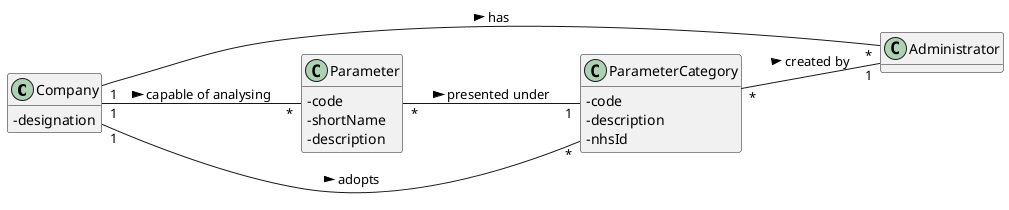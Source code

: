 @startuml
hide methods
left to right direction
skinparam classAttributeIconSize 0


class Company {
  -designation
}

class Administrator {

}

class Parameter {
  -code
  -shortName
  -description
}

class ParameterCategory {
  -code
  -description
  -nhsId
}



Company "1" -- "*" Administrator : has  >
Company "1" -- "*" ParameterCategory : adopts >
Company "1" -- "*" Parameter : capable of analysing >
Parameter "*" -- "1" ParameterCategory: presented under >
ParameterCategory "*" -- "1" Administrator: created by >
@enduml